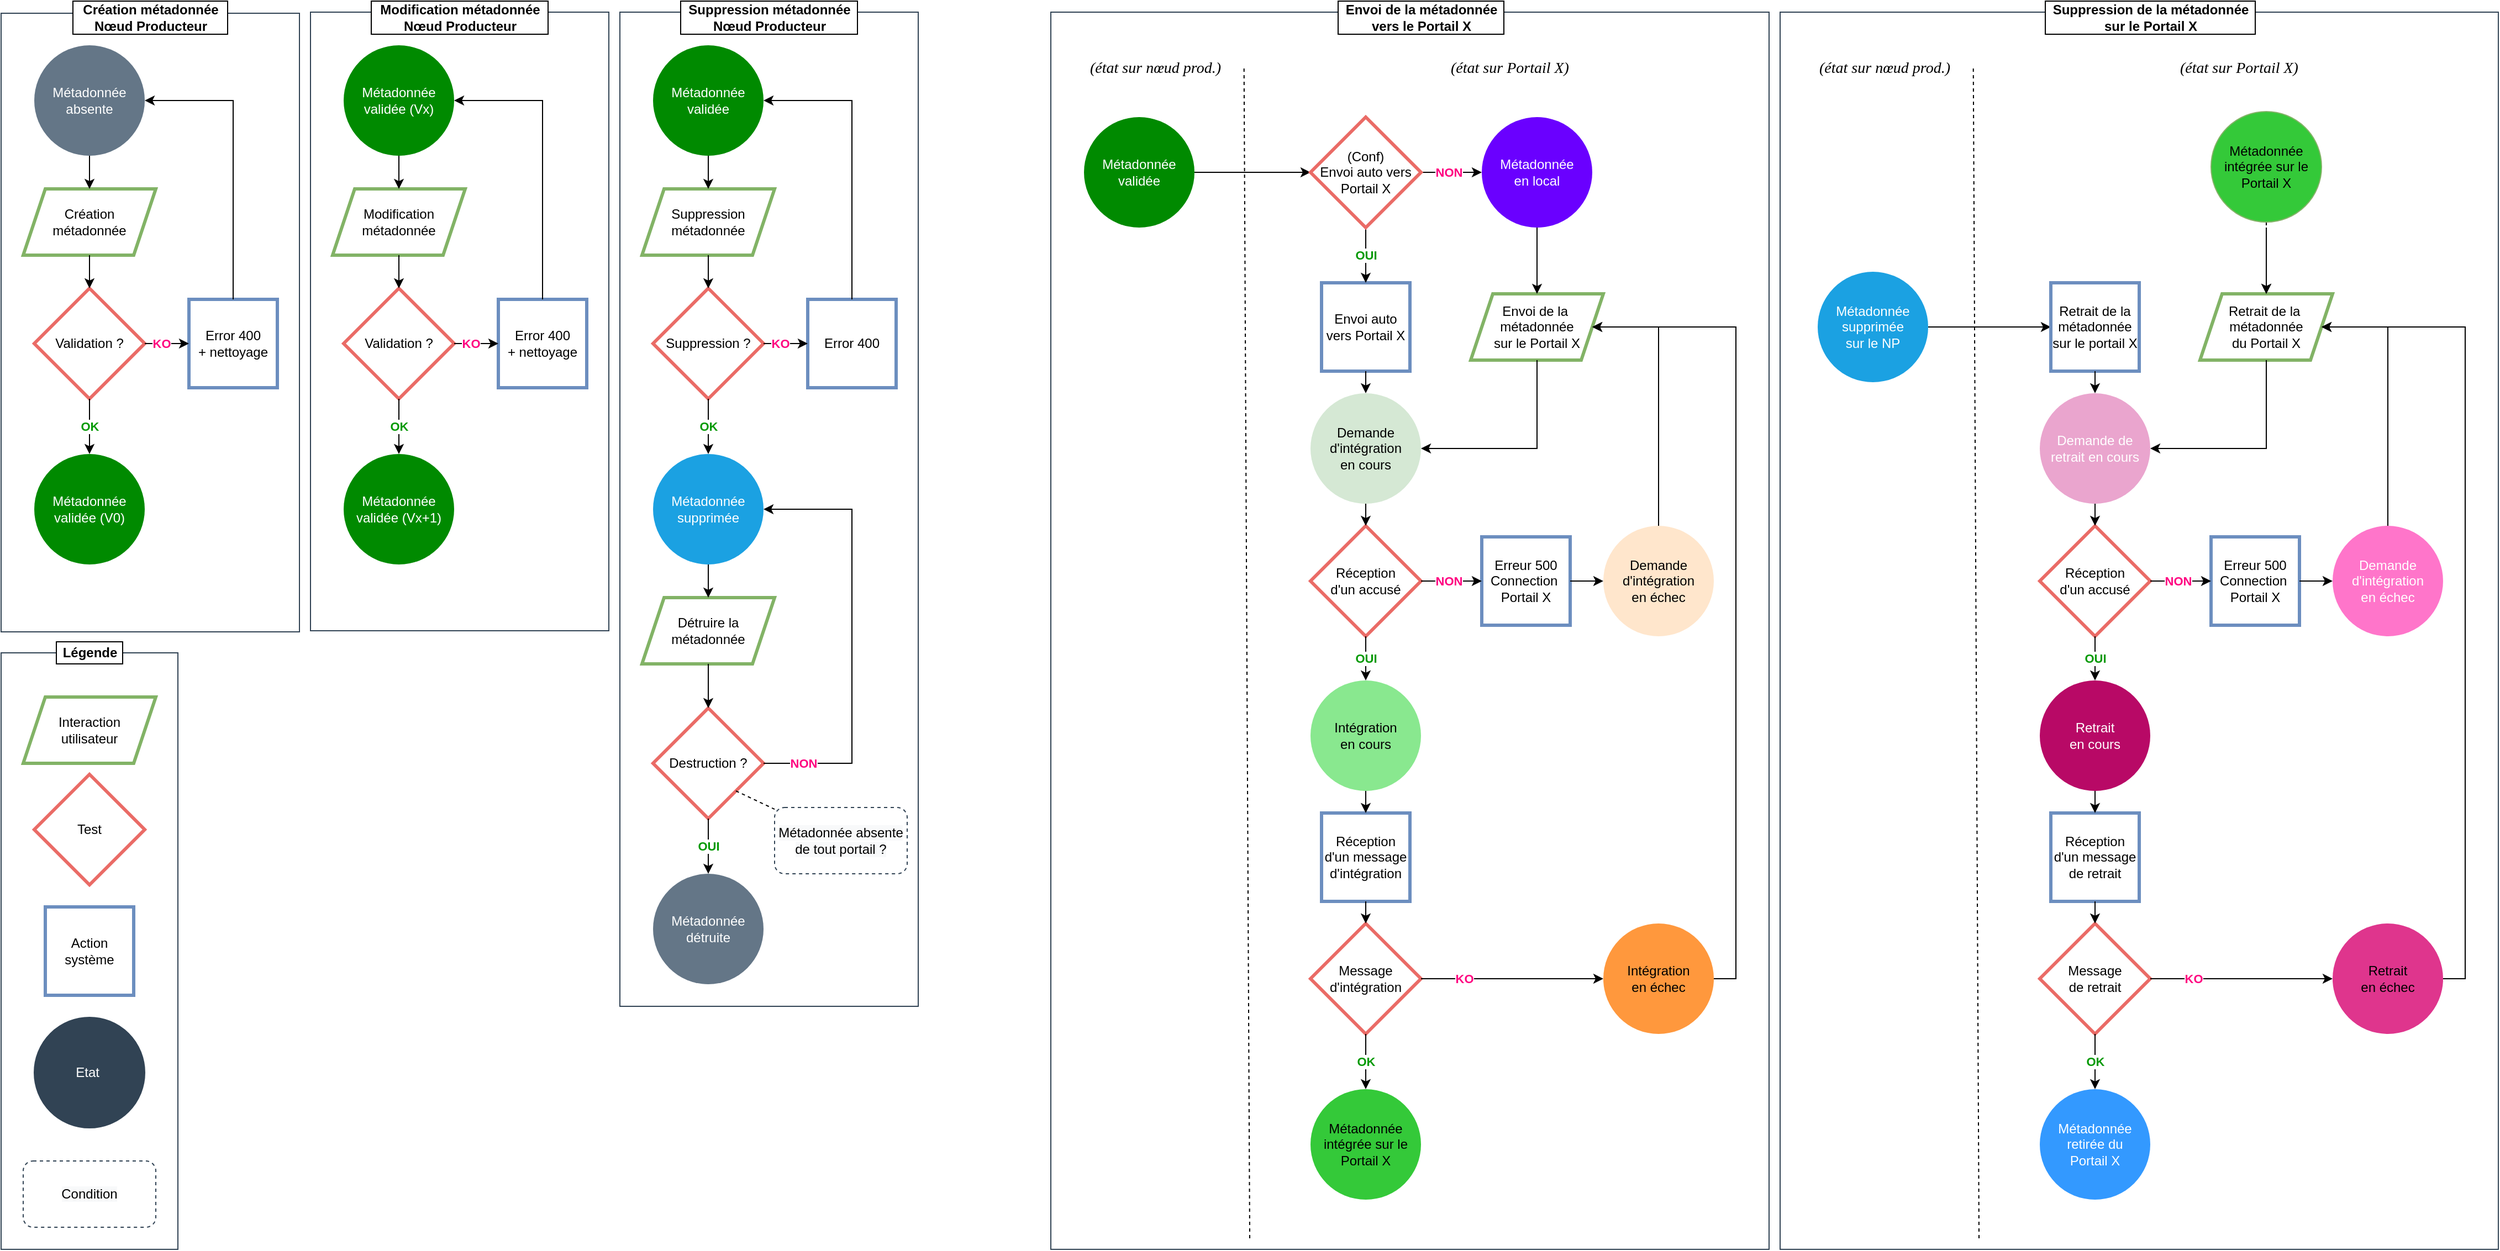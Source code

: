 <mxfile>
    <diagram id="SnVXxANpO8nZc5maY6bn" name="Page-1">
        <mxGraphModel dx="1045" dy="489" grid="1" gridSize="10" guides="1" tooltips="1" connect="1" arrows="1" fold="1" page="0" pageScale="1" pageWidth="827" pageHeight="1169" background="none" math="0" shadow="0">
            <root>
                <mxCell id="0"/>
                <mxCell id="1" parent="0"/>
                <mxCell id="f_EVPLGaeHyXSFVaicC7-80" value="" style="group" parent="1" vertex="1" connectable="0">
                    <mxGeometry x="290" y="30" width="270" height="570" as="geometry"/>
                </mxCell>
                <mxCell id="f_EVPLGaeHyXSFVaicC7-74" value="" style="rounded=0;whiteSpace=wrap;html=1;fontColor=#000000;strokeColor=#314354;strokeWidth=1;fillColor=default;" parent="f_EVPLGaeHyXSFVaicC7-80" vertex="1">
                    <mxGeometry y="10" width="270" height="560" as="geometry"/>
                </mxCell>
                <mxCell id="f_EVPLGaeHyXSFVaicC7-20" value="Métadonnée validée (Vx)" style="ellipse;whiteSpace=wrap;html=1;aspect=fixed;fillColor=#008a00;fontColor=#ffffff;strokeColor=none;" parent="f_EVPLGaeHyXSFVaicC7-80" vertex="1">
                    <mxGeometry x="30" y="40" width="100" height="100" as="geometry"/>
                </mxCell>
                <mxCell id="f_EVPLGaeHyXSFVaicC7-21" value="Modification&lt;br&gt;métadonnée" style="shape=parallelogram;perimeter=parallelogramPerimeter;whiteSpace=wrap;html=1;fixedSize=1;fillColor=default;strokeColor=#82b366;strokeWidth=3;" parent="f_EVPLGaeHyXSFVaicC7-80" vertex="1">
                    <mxGeometry x="20" y="170" width="120" height="60" as="geometry"/>
                </mxCell>
                <mxCell id="f_EVPLGaeHyXSFVaicC7-22" value="Validation ?" style="rhombus;whiteSpace=wrap;html=1;fillColor=default;strokeColor=#EA6B66;strokeWidth=3;" parent="f_EVPLGaeHyXSFVaicC7-80" vertex="1">
                    <mxGeometry x="30" y="260" width="100" height="100" as="geometry"/>
                </mxCell>
                <mxCell id="f_EVPLGaeHyXSFVaicC7-23" value="" style="endArrow=classic;html=1;rounded=0;exitX=0.5;exitY=1;exitDx=0;exitDy=0;entryX=0.5;entryY=0;entryDx=0;entryDy=0;" parent="f_EVPLGaeHyXSFVaicC7-80" source="f_EVPLGaeHyXSFVaicC7-20" target="f_EVPLGaeHyXSFVaicC7-21" edge="1">
                    <mxGeometry width="50" height="50" relative="1" as="geometry">
                        <mxPoint x="350" y="430" as="sourcePoint"/>
                        <mxPoint x="400" y="380" as="targetPoint"/>
                    </mxGeometry>
                </mxCell>
                <mxCell id="f_EVPLGaeHyXSFVaicC7-24" value="" style="endArrow=classic;html=1;rounded=0;exitX=0.5;exitY=1;exitDx=0;exitDy=0;" parent="f_EVPLGaeHyXSFVaicC7-80" source="f_EVPLGaeHyXSFVaicC7-21" target="f_EVPLGaeHyXSFVaicC7-22" edge="1">
                    <mxGeometry width="50" height="50" relative="1" as="geometry">
                        <mxPoint x="350" y="430" as="sourcePoint"/>
                        <mxPoint x="400" y="380" as="targetPoint"/>
                    </mxGeometry>
                </mxCell>
                <mxCell id="f_EVPLGaeHyXSFVaicC7-25" value="Error 400&lt;br&gt;+ nettoyage" style="whiteSpace=wrap;html=1;aspect=fixed;fillColor=default;strokeColor=#6c8ebf;strokeWidth=3;" parent="f_EVPLGaeHyXSFVaicC7-80" vertex="1">
                    <mxGeometry x="170" y="270" width="80" height="80" as="geometry"/>
                </mxCell>
                <mxCell id="f_EVPLGaeHyXSFVaicC7-26" value="Métadonnée validée (Vx+1)" style="ellipse;whiteSpace=wrap;html=1;aspect=fixed;fillColor=#008a00;fontColor=#ffffff;strokeColor=none;" parent="f_EVPLGaeHyXSFVaicC7-80" vertex="1">
                    <mxGeometry x="30" y="410" width="100" height="100" as="geometry"/>
                </mxCell>
                <mxCell id="f_EVPLGaeHyXSFVaicC7-27" value="&lt;b&gt;&lt;font color=&quot;#009900&quot;&gt;OK&lt;/font&gt;&lt;/b&gt;" style="endArrow=classic;html=1;rounded=0;" parent="f_EVPLGaeHyXSFVaicC7-80" source="f_EVPLGaeHyXSFVaicC7-22" target="f_EVPLGaeHyXSFVaicC7-26" edge="1">
                    <mxGeometry relative="1" as="geometry">
                        <mxPoint x="120" y="360" as="sourcePoint"/>
                        <mxPoint x="220" y="360" as="targetPoint"/>
                    </mxGeometry>
                </mxCell>
                <mxCell id="f_EVPLGaeHyXSFVaicC7-28" value="" style="endArrow=classic;html=1;rounded=0;" parent="f_EVPLGaeHyXSFVaicC7-80" source="f_EVPLGaeHyXSFVaicC7-22" target="f_EVPLGaeHyXSFVaicC7-25" edge="1">
                    <mxGeometry relative="1" as="geometry">
                        <mxPoint x="320" y="400" as="sourcePoint"/>
                        <mxPoint x="420" y="400" as="targetPoint"/>
                    </mxGeometry>
                </mxCell>
                <mxCell id="f_EVPLGaeHyXSFVaicC7-29" value="KO" style="edgeLabel;resizable=0;html=1;align=center;verticalAlign=middle;fontColor=#FF0080;fontStyle=1" parent="f_EVPLGaeHyXSFVaicC7-28" connectable="0" vertex="1">
                    <mxGeometry relative="1" as="geometry">
                        <mxPoint x="-5" as="offset"/>
                    </mxGeometry>
                </mxCell>
                <mxCell id="f_EVPLGaeHyXSFVaicC7-30" value="" style="endArrow=classic;html=1;rounded=0;exitX=0.5;exitY=0;exitDx=0;exitDy=0;" parent="f_EVPLGaeHyXSFVaicC7-80" source="f_EVPLGaeHyXSFVaicC7-25" target="f_EVPLGaeHyXSFVaicC7-20" edge="1">
                    <mxGeometry width="50" height="50" relative="1" as="geometry">
                        <mxPoint x="180" y="260" as="sourcePoint"/>
                        <mxPoint x="400" y="370" as="targetPoint"/>
                        <Array as="points">
                            <mxPoint x="210" y="90"/>
                        </Array>
                    </mxGeometry>
                </mxCell>
                <mxCell id="f_EVPLGaeHyXSFVaicC7-32" value="&lt;b&gt;Modification métadonnée&lt;br&gt;Nœud Producteur&lt;/b&gt;" style="text;html=1;align=center;verticalAlign=middle;resizable=0;points=[];autosize=1;strokeColor=default;fillColor=default;" parent="f_EVPLGaeHyXSFVaicC7-80" vertex="1">
                    <mxGeometry x="55" width="160" height="30" as="geometry"/>
                </mxCell>
                <mxCell id="f_EVPLGaeHyXSFVaicC7-81" value="" style="group" parent="1" vertex="1" connectable="0">
                    <mxGeometry x="10" y="30" width="270" height="570" as="geometry"/>
                </mxCell>
                <mxCell id="f_EVPLGaeHyXSFVaicC7-73" value="" style="rounded=0;whiteSpace=wrap;html=1;fontColor=#000000;strokeColor=#314354;strokeWidth=1;fillColor=default;" parent="f_EVPLGaeHyXSFVaicC7-81" vertex="1">
                    <mxGeometry y="11" width="270" height="560" as="geometry"/>
                </mxCell>
                <mxCell id="f_EVPLGaeHyXSFVaicC7-1" value="Métadonnée absente" style="ellipse;whiteSpace=wrap;html=1;aspect=fixed;fillColor=#647687;fontColor=#ffffff;strokeColor=none;" parent="f_EVPLGaeHyXSFVaicC7-81" vertex="1">
                    <mxGeometry x="30" y="40" width="100" height="100" as="geometry"/>
                </mxCell>
                <mxCell id="f_EVPLGaeHyXSFVaicC7-2" value="Création&lt;br&gt;métadonnée" style="shape=parallelogram;perimeter=parallelogramPerimeter;whiteSpace=wrap;html=1;fixedSize=1;fillColor=default;strokeColor=#82b366;strokeWidth=3;" parent="f_EVPLGaeHyXSFVaicC7-81" vertex="1">
                    <mxGeometry x="20" y="170" width="120" height="60" as="geometry"/>
                </mxCell>
                <mxCell id="f_EVPLGaeHyXSFVaicC7-3" value="Validation ?" style="rhombus;whiteSpace=wrap;html=1;fillColor=default;strokeColor=#EA6B66;strokeWidth=3;" parent="f_EVPLGaeHyXSFVaicC7-81" vertex="1">
                    <mxGeometry x="30" y="260" width="100" height="100" as="geometry"/>
                </mxCell>
                <mxCell id="f_EVPLGaeHyXSFVaicC7-4" value="" style="endArrow=classic;html=1;rounded=0;exitX=0.5;exitY=1;exitDx=0;exitDy=0;entryX=0.5;entryY=0;entryDx=0;entryDy=0;" parent="f_EVPLGaeHyXSFVaicC7-81" source="f_EVPLGaeHyXSFVaicC7-1" target="f_EVPLGaeHyXSFVaicC7-2" edge="1">
                    <mxGeometry width="50" height="50" relative="1" as="geometry">
                        <mxPoint x="350" y="430" as="sourcePoint"/>
                        <mxPoint x="400" y="380" as="targetPoint"/>
                    </mxGeometry>
                </mxCell>
                <mxCell id="f_EVPLGaeHyXSFVaicC7-5" value="" style="endArrow=classic;html=1;rounded=0;exitX=0.5;exitY=1;exitDx=0;exitDy=0;" parent="f_EVPLGaeHyXSFVaicC7-81" source="f_EVPLGaeHyXSFVaicC7-2" target="f_EVPLGaeHyXSFVaicC7-3" edge="1">
                    <mxGeometry width="50" height="50" relative="1" as="geometry">
                        <mxPoint x="350" y="430" as="sourcePoint"/>
                        <mxPoint x="400" y="380" as="targetPoint"/>
                    </mxGeometry>
                </mxCell>
                <mxCell id="f_EVPLGaeHyXSFVaicC7-6" value="Error 400&lt;br&gt;+ nettoyage" style="whiteSpace=wrap;html=1;aspect=fixed;fillColor=default;strokeColor=#6c8ebf;strokeWidth=3;" parent="f_EVPLGaeHyXSFVaicC7-81" vertex="1">
                    <mxGeometry x="170" y="270" width="80" height="80" as="geometry"/>
                </mxCell>
                <mxCell id="f_EVPLGaeHyXSFVaicC7-7" value="Métadonnée validée (V0)" style="ellipse;whiteSpace=wrap;html=1;aspect=fixed;fillColor=#008a00;fontColor=#ffffff;strokeColor=none;" parent="f_EVPLGaeHyXSFVaicC7-81" vertex="1">
                    <mxGeometry x="30" y="410" width="100" height="100" as="geometry"/>
                </mxCell>
                <mxCell id="f_EVPLGaeHyXSFVaicC7-15" value="&lt;b&gt;&lt;font color=&quot;#009900&quot;&gt;OK&lt;/font&gt;&lt;/b&gt;" style="endArrow=classic;html=1;rounded=0;" parent="f_EVPLGaeHyXSFVaicC7-81" source="f_EVPLGaeHyXSFVaicC7-3" target="f_EVPLGaeHyXSFVaicC7-7" edge="1">
                    <mxGeometry relative="1" as="geometry">
                        <mxPoint x="120" y="360" as="sourcePoint"/>
                        <mxPoint x="220" y="360" as="targetPoint"/>
                        <Array as="points"/>
                    </mxGeometry>
                </mxCell>
                <mxCell id="f_EVPLGaeHyXSFVaicC7-17" value="" style="endArrow=classic;html=1;rounded=0;" parent="f_EVPLGaeHyXSFVaicC7-81" source="f_EVPLGaeHyXSFVaicC7-3" target="f_EVPLGaeHyXSFVaicC7-6" edge="1">
                    <mxGeometry relative="1" as="geometry">
                        <mxPoint x="320" y="400" as="sourcePoint"/>
                        <mxPoint x="420" y="400" as="targetPoint"/>
                    </mxGeometry>
                </mxCell>
                <mxCell id="f_EVPLGaeHyXSFVaicC7-18" value="KO" style="edgeLabel;resizable=0;html=1;align=center;verticalAlign=middle;fontColor=#FF0080;fontStyle=1" parent="f_EVPLGaeHyXSFVaicC7-17" connectable="0" vertex="1">
                    <mxGeometry relative="1" as="geometry">
                        <mxPoint x="-5" as="offset"/>
                    </mxGeometry>
                </mxCell>
                <mxCell id="f_EVPLGaeHyXSFVaicC7-19" value="" style="endArrow=classic;html=1;rounded=0;exitX=0.5;exitY=0;exitDx=0;exitDy=0;" parent="f_EVPLGaeHyXSFVaicC7-81" source="f_EVPLGaeHyXSFVaicC7-6" target="f_EVPLGaeHyXSFVaicC7-1" edge="1">
                    <mxGeometry width="50" height="50" relative="1" as="geometry">
                        <mxPoint x="180" y="260" as="sourcePoint"/>
                        <mxPoint x="400" y="370" as="targetPoint"/>
                        <Array as="points">
                            <mxPoint x="210" y="90"/>
                        </Array>
                    </mxGeometry>
                </mxCell>
                <mxCell id="f_EVPLGaeHyXSFVaicC7-31" value="&lt;b&gt;Création métadonnée&lt;br&gt;Nœud Producteur&lt;/b&gt;" style="text;html=1;align=center;verticalAlign=middle;resizable=0;points=[];autosize=1;strokeColor=default;fillColor=default;" parent="f_EVPLGaeHyXSFVaicC7-81" vertex="1">
                    <mxGeometry x="65" width="140" height="30" as="geometry"/>
                </mxCell>
                <mxCell id="f_EVPLGaeHyXSFVaicC7-82" value="" style="group" parent="1" vertex="1" connectable="0">
                    <mxGeometry x="570" y="30" width="270" height="910" as="geometry"/>
                </mxCell>
                <mxCell id="f_EVPLGaeHyXSFVaicC7-75" value="" style="rounded=0;whiteSpace=wrap;html=1;fontColor=#000000;strokeColor=#314354;strokeWidth=1;fillColor=default;" parent="f_EVPLGaeHyXSFVaicC7-82" vertex="1">
                    <mxGeometry y="10" width="270" height="900" as="geometry"/>
                </mxCell>
                <mxCell id="f_EVPLGaeHyXSFVaicC7-33" value="Métadonnée validée" style="ellipse;whiteSpace=wrap;html=1;aspect=fixed;fillColor=#008a00;fontColor=#ffffff;strokeColor=none;" parent="f_EVPLGaeHyXSFVaicC7-82" vertex="1">
                    <mxGeometry x="30" y="40" width="100" height="100" as="geometry"/>
                </mxCell>
                <mxCell id="f_EVPLGaeHyXSFVaicC7-34" value="Suppression métadonnée" style="shape=parallelogram;perimeter=parallelogramPerimeter;whiteSpace=wrap;html=1;fixedSize=1;fillColor=default;strokeColor=#82b366;strokeWidth=3;" parent="f_EVPLGaeHyXSFVaicC7-82" vertex="1">
                    <mxGeometry x="20" y="170" width="120" height="60" as="geometry"/>
                </mxCell>
                <mxCell id="f_EVPLGaeHyXSFVaicC7-35" value="Suppression ?" style="rhombus;whiteSpace=wrap;html=1;fillColor=default;strokeColor=#EA6B66;strokeWidth=3;" parent="f_EVPLGaeHyXSFVaicC7-82" vertex="1">
                    <mxGeometry x="30" y="260" width="100" height="100" as="geometry"/>
                </mxCell>
                <mxCell id="f_EVPLGaeHyXSFVaicC7-36" value="" style="endArrow=classic;html=1;rounded=0;exitX=0.5;exitY=1;exitDx=0;exitDy=0;entryX=0.5;entryY=0;entryDx=0;entryDy=0;" parent="f_EVPLGaeHyXSFVaicC7-82" source="f_EVPLGaeHyXSFVaicC7-33" target="f_EVPLGaeHyXSFVaicC7-34" edge="1">
                    <mxGeometry width="50" height="50" relative="1" as="geometry">
                        <mxPoint x="350" y="430" as="sourcePoint"/>
                        <mxPoint x="400" y="380" as="targetPoint"/>
                    </mxGeometry>
                </mxCell>
                <mxCell id="f_EVPLGaeHyXSFVaicC7-37" value="" style="endArrow=classic;html=1;rounded=0;exitX=0.5;exitY=1;exitDx=0;exitDy=0;" parent="f_EVPLGaeHyXSFVaicC7-82" source="f_EVPLGaeHyXSFVaicC7-34" target="f_EVPLGaeHyXSFVaicC7-35" edge="1">
                    <mxGeometry width="50" height="50" relative="1" as="geometry">
                        <mxPoint x="350" y="430" as="sourcePoint"/>
                        <mxPoint x="400" y="380" as="targetPoint"/>
                    </mxGeometry>
                </mxCell>
                <mxCell id="f_EVPLGaeHyXSFVaicC7-38" value="Error 400" style="whiteSpace=wrap;html=1;aspect=fixed;fillColor=default;strokeColor=#6c8ebf;strokeWidth=3;" parent="f_EVPLGaeHyXSFVaicC7-82" vertex="1">
                    <mxGeometry x="170" y="270" width="80" height="80" as="geometry"/>
                </mxCell>
                <mxCell id="f_EVPLGaeHyXSFVaicC7-39" value="Métadonnée supprimée" style="ellipse;whiteSpace=wrap;html=1;aspect=fixed;fillColor=#1ba1e2;fontColor=#ffffff;strokeColor=none;" parent="f_EVPLGaeHyXSFVaicC7-82" vertex="1">
                    <mxGeometry x="30" y="410" width="100" height="100" as="geometry"/>
                </mxCell>
                <mxCell id="f_EVPLGaeHyXSFVaicC7-40" value="&lt;b&gt;&lt;font color=&quot;#009900&quot;&gt;OK&lt;/font&gt;&lt;/b&gt;" style="endArrow=classic;html=1;rounded=0;" parent="f_EVPLGaeHyXSFVaicC7-82" source="f_EVPLGaeHyXSFVaicC7-35" target="f_EVPLGaeHyXSFVaicC7-39" edge="1">
                    <mxGeometry relative="1" as="geometry">
                        <mxPoint x="120" y="360" as="sourcePoint"/>
                        <mxPoint x="220" y="360" as="targetPoint"/>
                    </mxGeometry>
                </mxCell>
                <mxCell id="f_EVPLGaeHyXSFVaicC7-41" value="" style="endArrow=classic;html=1;rounded=0;" parent="f_EVPLGaeHyXSFVaicC7-82" source="f_EVPLGaeHyXSFVaicC7-35" target="f_EVPLGaeHyXSFVaicC7-38" edge="1">
                    <mxGeometry relative="1" as="geometry">
                        <mxPoint x="320" y="400" as="sourcePoint"/>
                        <mxPoint x="420" y="400" as="targetPoint"/>
                    </mxGeometry>
                </mxCell>
                <mxCell id="f_EVPLGaeHyXSFVaicC7-42" value="KO" style="edgeLabel;resizable=0;html=1;align=center;verticalAlign=middle;fontColor=#FF0080;fontStyle=1" parent="f_EVPLGaeHyXSFVaicC7-41" connectable="0" vertex="1">
                    <mxGeometry relative="1" as="geometry">
                        <mxPoint x="-5" as="offset"/>
                    </mxGeometry>
                </mxCell>
                <mxCell id="f_EVPLGaeHyXSFVaicC7-43" value="" style="endArrow=classic;html=1;rounded=0;exitX=0.5;exitY=0;exitDx=0;exitDy=0;" parent="f_EVPLGaeHyXSFVaicC7-82" source="f_EVPLGaeHyXSFVaicC7-38" target="f_EVPLGaeHyXSFVaicC7-33" edge="1">
                    <mxGeometry width="50" height="50" relative="1" as="geometry">
                        <mxPoint x="180" y="260" as="sourcePoint"/>
                        <mxPoint x="400" y="370" as="targetPoint"/>
                        <Array as="points">
                            <mxPoint x="210" y="90"/>
                        </Array>
                    </mxGeometry>
                </mxCell>
                <mxCell id="f_EVPLGaeHyXSFVaicC7-44" value="&lt;b&gt;Suppression métadonnée &lt;br&gt;Nœud Producteur&lt;/b&gt;" style="text;html=1;align=center;verticalAlign=middle;resizable=0;points=[];autosize=1;strokeColor=default;fillColor=default;" parent="f_EVPLGaeHyXSFVaicC7-82" vertex="1">
                    <mxGeometry x="55" width="160" height="30" as="geometry"/>
                </mxCell>
                <mxCell id="f_EVPLGaeHyXSFVaicC7-45" value="Détruire la métadonnée" style="shape=parallelogram;perimeter=parallelogramPerimeter;whiteSpace=wrap;html=1;fixedSize=1;fillColor=default;strokeColor=#82b366;strokeWidth=3;" parent="f_EVPLGaeHyXSFVaicC7-82" vertex="1">
                    <mxGeometry x="20" y="540" width="120" height="60" as="geometry"/>
                </mxCell>
                <mxCell id="f_EVPLGaeHyXSFVaicC7-46" value="" style="endArrow=classic;html=1;rounded=0;" parent="f_EVPLGaeHyXSFVaicC7-82" source="f_EVPLGaeHyXSFVaicC7-39" target="f_EVPLGaeHyXSFVaicC7-45" edge="1">
                    <mxGeometry width="50" height="50" relative="1" as="geometry">
                        <mxPoint y="390" as="sourcePoint"/>
                        <mxPoint x="50" y="340" as="targetPoint"/>
                    </mxGeometry>
                </mxCell>
                <mxCell id="f_EVPLGaeHyXSFVaicC7-47" value="Destruction ?" style="rhombus;whiteSpace=wrap;html=1;fillColor=default;strokeColor=#EA6B66;strokeWidth=3;" parent="f_EVPLGaeHyXSFVaicC7-82" vertex="1">
                    <mxGeometry x="30" y="640" width="100" height="100" as="geometry"/>
                </mxCell>
                <mxCell id="f_EVPLGaeHyXSFVaicC7-48" value="Métadonnée détruite" style="ellipse;whiteSpace=wrap;html=1;aspect=fixed;fillColor=#647687;fontColor=#ffffff;strokeColor=none;" parent="f_EVPLGaeHyXSFVaicC7-82" vertex="1">
                    <mxGeometry x="30" y="790" width="100" height="100" as="geometry"/>
                </mxCell>
                <mxCell id="f_EVPLGaeHyXSFVaicC7-49" value="" style="endArrow=classic;html=1;rounded=0;" parent="f_EVPLGaeHyXSFVaicC7-82" source="f_EVPLGaeHyXSFVaicC7-45" target="f_EVPLGaeHyXSFVaicC7-47" edge="1">
                    <mxGeometry width="50" height="50" relative="1" as="geometry">
                        <mxPoint y="620" as="sourcePoint"/>
                        <mxPoint x="50" y="570" as="targetPoint"/>
                    </mxGeometry>
                </mxCell>
                <mxCell id="f_EVPLGaeHyXSFVaicC7-57" value="&lt;font color=&quot;#009900&quot;&gt;&lt;b&gt;OUI&lt;/b&gt;&lt;/font&gt;" style="endArrow=classic;html=1;rounded=0;" parent="f_EVPLGaeHyXSFVaicC7-82" source="f_EVPLGaeHyXSFVaicC7-47" target="f_EVPLGaeHyXSFVaicC7-48" edge="1">
                    <mxGeometry width="50" height="50" relative="1" as="geometry">
                        <mxPoint x="80" y="740" as="sourcePoint"/>
                        <mxPoint x="80" y="790" as="targetPoint"/>
                    </mxGeometry>
                </mxCell>
                <mxCell id="f_EVPLGaeHyXSFVaicC7-58" value="" style="endArrow=classic;html=1;rounded=0;fontColor=#009900;" parent="f_EVPLGaeHyXSFVaicC7-82" source="f_EVPLGaeHyXSFVaicC7-47" target="f_EVPLGaeHyXSFVaicC7-39" edge="1">
                    <mxGeometry width="50" height="50" relative="1" as="geometry">
                        <mxPoint x="30" y="650" as="sourcePoint"/>
                        <mxPoint x="230" y="590" as="targetPoint"/>
                        <Array as="points">
                            <mxPoint x="210" y="690"/>
                            <mxPoint x="210" y="460"/>
                        </Array>
                    </mxGeometry>
                </mxCell>
                <mxCell id="f_EVPLGaeHyXSFVaicC7-59" value="&lt;b&gt;&lt;font color=&quot;#ff0080&quot;&gt;NON&lt;/font&gt;&lt;/b&gt;" style="edgeLabel;html=1;align=center;verticalAlign=middle;resizable=0;points=[];fontColor=#009900;" parent="f_EVPLGaeHyXSFVaicC7-58" vertex="1" connectable="0">
                    <mxGeometry x="-0.815" y="-2" relative="1" as="geometry">
                        <mxPoint y="-2" as="offset"/>
                    </mxGeometry>
                </mxCell>
                <mxCell id="f_EVPLGaeHyXSFVaicC7-76" value="&lt;span style=&quot;background-color: rgb(248 , 249 , 250)&quot;&gt;Métadonnée absente de tout portail ?&lt;/span&gt;" style="rounded=1;whiteSpace=wrap;html=1;labelBackgroundColor=#FFFFFF;fontColor=#000000;strokeColor=#314354;strokeWidth=1;fillColor=default;dashed=1;" parent="f_EVPLGaeHyXSFVaicC7-82" vertex="1">
                    <mxGeometry x="140" y="730" width="120" height="60" as="geometry"/>
                </mxCell>
                <mxCell id="f_EVPLGaeHyXSFVaicC7-77" value="" style="endArrow=none;dashed=1;html=1;strokeWidth=1;rounded=1;fontColor=#000000;exitX=1;exitY=1;exitDx=0;exitDy=0;" parent="f_EVPLGaeHyXSFVaicC7-82" source="f_EVPLGaeHyXSFVaicC7-47" target="f_EVPLGaeHyXSFVaicC7-76" edge="1">
                    <mxGeometry width="50" height="50" relative="1" as="geometry">
                        <mxPoint x="-160" y="470" as="sourcePoint"/>
                        <mxPoint x="-110" y="420" as="targetPoint"/>
                    </mxGeometry>
                </mxCell>
                <mxCell id="f_EVPLGaeHyXSFVaicC7-134" value="" style="group;fontColor=#000000;" parent="1" vertex="1" connectable="0">
                    <mxGeometry x="960" y="30" width="650" height="1130" as="geometry"/>
                </mxCell>
                <mxCell id="f_EVPLGaeHyXSFVaicC7-84" value="" style="rounded=0;whiteSpace=wrap;html=1;fontColor=#000000;strokeColor=#314354;strokeWidth=1;fillColor=default;" parent="f_EVPLGaeHyXSFVaicC7-134" vertex="1">
                    <mxGeometry y="10" width="650" height="1120" as="geometry"/>
                </mxCell>
                <mxCell id="f_EVPLGaeHyXSFVaicC7-85" value="Métadonnée validée" style="ellipse;whiteSpace=wrap;html=1;aspect=fixed;fillColor=#008a00;fontColor=#ffffff;strokeColor=none;" parent="f_EVPLGaeHyXSFVaicC7-134" vertex="1">
                    <mxGeometry x="30" y="105" width="100" height="100" as="geometry"/>
                </mxCell>
                <mxCell id="f_EVPLGaeHyXSFVaicC7-88" value="" style="endArrow=classic;html=1;rounded=0;" parent="f_EVPLGaeHyXSFVaicC7-134" source="f_EVPLGaeHyXSFVaicC7-85" target="f_EVPLGaeHyXSFVaicC7-108" edge="1">
                    <mxGeometry width="50" height="50" relative="1" as="geometry">
                        <mxPoint x="350" y="495" as="sourcePoint"/>
                        <mxPoint x="80" y="235" as="targetPoint"/>
                    </mxGeometry>
                </mxCell>
                <mxCell id="f_EVPLGaeHyXSFVaicC7-90" value="Envoi auto&lt;br&gt;vers Portail X" style="whiteSpace=wrap;html=1;aspect=fixed;fillColor=default;strokeColor=#6c8ebf;strokeWidth=3;" parent="f_EVPLGaeHyXSFVaicC7-134" vertex="1">
                    <mxGeometry x="245" y="255" width="80" height="80" as="geometry"/>
                </mxCell>
                <mxCell id="f_EVPLGaeHyXSFVaicC7-91" value="Métadonnée&lt;br&gt;en local" style="ellipse;whiteSpace=wrap;html=1;aspect=fixed;fillColor=#6a00ff;fontColor=#ffffff;strokeColor=none;" parent="f_EVPLGaeHyXSFVaicC7-134" vertex="1">
                    <mxGeometry x="390" y="105" width="100" height="100" as="geometry"/>
                </mxCell>
                <mxCell id="f_EVPLGaeHyXSFVaicC7-92" value="&lt;b&gt;&lt;font color=&quot;#009900&quot;&gt;OUI&lt;/font&gt;&lt;/b&gt;" style="endArrow=classic;html=1;rounded=0;" parent="f_EVPLGaeHyXSFVaicC7-134" source="f_EVPLGaeHyXSFVaicC7-108" target="f_EVPLGaeHyXSFVaicC7-90" edge="1">
                    <mxGeometry relative="1" as="geometry">
                        <mxPoint x="80" y="425" as="sourcePoint"/>
                        <mxPoint x="220" y="425" as="targetPoint"/>
                    </mxGeometry>
                </mxCell>
                <mxCell id="f_EVPLGaeHyXSFVaicC7-96" value="&lt;b&gt;Envoi de la métadonnée&lt;br&gt;vers le Portail X&lt;/b&gt;" style="text;html=1;align=center;verticalAlign=middle;resizable=0;points=[];autosize=1;strokeColor=default;fillColor=default;" parent="f_EVPLGaeHyXSFVaicC7-134" vertex="1">
                    <mxGeometry x="260" width="150" height="30" as="geometry"/>
                </mxCell>
                <mxCell id="f_EVPLGaeHyXSFVaicC7-97" value="Envoi de la&amp;nbsp;&lt;br&gt;métadonnée&lt;br&gt;sur le Portail X" style="shape=parallelogram;perimeter=parallelogramPerimeter;whiteSpace=wrap;html=1;fixedSize=1;fillColor=default;strokeColor=#82b366;strokeWidth=3;" parent="f_EVPLGaeHyXSFVaicC7-134" vertex="1">
                    <mxGeometry x="380" y="265" width="120" height="60" as="geometry"/>
                </mxCell>
                <mxCell id="f_EVPLGaeHyXSFVaicC7-98" value="" style="endArrow=classic;html=1;rounded=0;" parent="f_EVPLGaeHyXSFVaicC7-134" source="f_EVPLGaeHyXSFVaicC7-91" target="f_EVPLGaeHyXSFVaicC7-97" edge="1">
                    <mxGeometry width="50" height="50" relative="1" as="geometry">
                        <mxPoint y="455" as="sourcePoint"/>
                        <mxPoint x="50" y="405" as="targetPoint"/>
                    </mxGeometry>
                </mxCell>
                <mxCell id="f_EVPLGaeHyXSFVaicC7-99" value="Message d'intégration" style="rhombus;whiteSpace=wrap;html=1;fillColor=default;strokeColor=#EA6B66;strokeWidth=3;" parent="f_EVPLGaeHyXSFVaicC7-134" vertex="1">
                    <mxGeometry x="235" y="835" width="100" height="100" as="geometry"/>
                </mxCell>
                <mxCell id="f_EVPLGaeHyXSFVaicC7-100" value="Métadonnée intégrée sur le Portail X" style="ellipse;whiteSpace=wrap;html=1;aspect=fixed;fillColor=#34C939;fontColor=default;strokeColor=none;" parent="f_EVPLGaeHyXSFVaicC7-134" vertex="1">
                    <mxGeometry x="235" y="985" width="100" height="100" as="geometry"/>
                </mxCell>
                <mxCell id="f_EVPLGaeHyXSFVaicC7-101" value="" style="endArrow=classic;html=1;rounded=0;" parent="f_EVPLGaeHyXSFVaicC7-134" source="f_EVPLGaeHyXSFVaicC7-97" target="f_EVPLGaeHyXSFVaicC7-109" edge="1">
                    <mxGeometry width="50" height="50" relative="1" as="geometry">
                        <mxPoint y="685" as="sourcePoint"/>
                        <mxPoint x="50" y="635" as="targetPoint"/>
                        <Array as="points">
                            <mxPoint x="440" y="405"/>
                        </Array>
                    </mxGeometry>
                </mxCell>
                <mxCell id="f_EVPLGaeHyXSFVaicC7-102" value="&lt;font color=&quot;#009900&quot;&gt;&lt;b&gt;OK&lt;/b&gt;&lt;/font&gt;" style="endArrow=classic;html=1;rounded=0;" parent="f_EVPLGaeHyXSFVaicC7-134" source="f_EVPLGaeHyXSFVaicC7-99" target="f_EVPLGaeHyXSFVaicC7-100" edge="1">
                    <mxGeometry width="50" height="50" relative="1" as="geometry">
                        <mxPoint x="80" y="805" as="sourcePoint"/>
                        <mxPoint x="80" y="855" as="targetPoint"/>
                    </mxGeometry>
                </mxCell>
                <mxCell id="f_EVPLGaeHyXSFVaicC7-103" value="" style="endArrow=classic;html=1;rounded=0;fontColor=#009900;" parent="f_EVPLGaeHyXSFVaicC7-134" source="f_EVPLGaeHyXSFVaicC7-108" target="f_EVPLGaeHyXSFVaicC7-91" edge="1">
                    <mxGeometry width="50" height="50" relative="1" as="geometry">
                        <mxPoint x="30" y="715" as="sourcePoint"/>
                        <mxPoint x="230" y="655" as="targetPoint"/>
                        <Array as="points"/>
                    </mxGeometry>
                </mxCell>
                <mxCell id="f_EVPLGaeHyXSFVaicC7-104" value="&lt;b&gt;&lt;font color=&quot;#ff0080&quot;&gt;NON&lt;/font&gt;&lt;/b&gt;" style="edgeLabel;html=1;align=center;verticalAlign=middle;resizable=0;points=[];fontColor=#009900;" parent="f_EVPLGaeHyXSFVaicC7-103" vertex="1" connectable="0">
                    <mxGeometry x="-0.815" y="-2" relative="1" as="geometry">
                        <mxPoint x="20" y="-2" as="offset"/>
                    </mxGeometry>
                </mxCell>
                <mxCell id="f_EVPLGaeHyXSFVaicC7-108" value="(Conf)&lt;br&gt;Envoi auto vers Portail X" style="rhombus;whiteSpace=wrap;html=1;fillColor=default;strokeColor=#EA6B66;strokeWidth=3;" parent="f_EVPLGaeHyXSFVaicC7-134" vertex="1">
                    <mxGeometry x="235" y="105" width="100" height="100" as="geometry"/>
                </mxCell>
                <mxCell id="f_EVPLGaeHyXSFVaicC7-109" value="Demande d'intégration&lt;br&gt;en cours" style="ellipse;whiteSpace=wrap;html=1;aspect=fixed;fillColor=#d5e8d4;strokeColor=none;fontColor=#000000;" parent="f_EVPLGaeHyXSFVaicC7-134" vertex="1">
                    <mxGeometry x="235" y="355" width="100" height="100" as="geometry"/>
                </mxCell>
                <mxCell id="f_EVPLGaeHyXSFVaicC7-110" value="Réception&lt;br&gt;d'un accusé" style="rhombus;whiteSpace=wrap;html=1;fillColor=default;strokeColor=#EA6B66;strokeWidth=3;" parent="f_EVPLGaeHyXSFVaicC7-134" vertex="1">
                    <mxGeometry x="235" y="475" width="100" height="100" as="geometry"/>
                </mxCell>
                <mxCell id="f_EVPLGaeHyXSFVaicC7-112" value="" style="endArrow=classic;html=1;rounded=0;" parent="f_EVPLGaeHyXSFVaicC7-134" source="f_EVPLGaeHyXSFVaicC7-90" target="f_EVPLGaeHyXSFVaicC7-109" edge="1">
                    <mxGeometry width="50" height="50" relative="1" as="geometry">
                        <mxPoint x="140" y="165" as="sourcePoint"/>
                        <mxPoint x="245" y="165" as="targetPoint"/>
                    </mxGeometry>
                </mxCell>
                <mxCell id="f_EVPLGaeHyXSFVaicC7-113" value="" style="endArrow=classic;html=1;rounded=0;" parent="f_EVPLGaeHyXSFVaicC7-134" source="f_EVPLGaeHyXSFVaicC7-109" target="f_EVPLGaeHyXSFVaicC7-110" edge="1">
                    <mxGeometry width="50" height="50" relative="1" as="geometry">
                        <mxPoint x="295" y="345" as="sourcePoint"/>
                        <mxPoint x="295" y="365" as="targetPoint"/>
                    </mxGeometry>
                </mxCell>
                <mxCell id="f_EVPLGaeHyXSFVaicC7-114" value="Intégration&lt;br&gt;en cours" style="ellipse;whiteSpace=wrap;html=1;aspect=fixed;fillColor=#89E88F;strokeColor=none;fontColor=#000000;" parent="f_EVPLGaeHyXSFVaicC7-134" vertex="1">
                    <mxGeometry x="235" y="615" width="100" height="100" as="geometry"/>
                </mxCell>
                <mxCell id="f_EVPLGaeHyXSFVaicC7-115" value="&lt;font color=&quot;#009900&quot;&gt;&lt;b&gt;OUI&lt;/b&gt;&lt;/font&gt;" style="endArrow=classic;html=1;rounded=0;" parent="f_EVPLGaeHyXSFVaicC7-134" source="f_EVPLGaeHyXSFVaicC7-110" target="f_EVPLGaeHyXSFVaicC7-114" edge="1">
                    <mxGeometry width="50" height="50" relative="1" as="geometry">
                        <mxPoint x="90" y="815" as="sourcePoint"/>
                        <mxPoint x="90" y="865" as="targetPoint"/>
                    </mxGeometry>
                </mxCell>
                <mxCell id="f_EVPLGaeHyXSFVaicC7-116" value="Erreur 500&lt;br&gt;Connection&amp;nbsp;&lt;br&gt;Portail X" style="whiteSpace=wrap;html=1;aspect=fixed;fillColor=default;strokeColor=#6c8ebf;strokeWidth=3;" parent="f_EVPLGaeHyXSFVaicC7-134" vertex="1">
                    <mxGeometry x="390" y="485" width="80" height="80" as="geometry"/>
                </mxCell>
                <mxCell id="f_EVPLGaeHyXSFVaicC7-117" value="" style="endArrow=classic;html=1;rounded=0;" parent="f_EVPLGaeHyXSFVaicC7-134" source="f_EVPLGaeHyXSFVaicC7-110" target="f_EVPLGaeHyXSFVaicC7-116" edge="1">
                    <mxGeometry width="50" height="50" relative="1" as="geometry">
                        <mxPoint x="295" y="465" as="sourcePoint"/>
                        <mxPoint x="295" y="485" as="targetPoint"/>
                    </mxGeometry>
                </mxCell>
                <mxCell id="f_EVPLGaeHyXSFVaicC7-121" value="&lt;b style=&quot;color: rgb(0 , 153 , 0)&quot;&gt;&lt;font color=&quot;#ff0080&quot;&gt;NON&lt;/font&gt;&lt;/b&gt;" style="edgeLabel;html=1;align=center;verticalAlign=middle;resizable=0;points=[];fontColor=#000000;" parent="f_EVPLGaeHyXSFVaicC7-117" vertex="1" connectable="0">
                    <mxGeometry x="-0.382" y="1" relative="1" as="geometry">
                        <mxPoint x="8" y="1" as="offset"/>
                    </mxGeometry>
                </mxCell>
                <mxCell id="f_EVPLGaeHyXSFVaicC7-118" value="Demande d'intégration&lt;br&gt;en échec" style="ellipse;whiteSpace=wrap;html=1;aspect=fixed;fillColor=#ffe6cc;strokeColor=none;fontColor=#000000;" parent="f_EVPLGaeHyXSFVaicC7-134" vertex="1">
                    <mxGeometry x="500" y="475" width="100" height="100" as="geometry"/>
                </mxCell>
                <mxCell id="f_EVPLGaeHyXSFVaicC7-119" value="Réception d'un message d'intégration" style="whiteSpace=wrap;html=1;aspect=fixed;fillColor=default;strokeColor=#6c8ebf;strokeWidth=3;" parent="f_EVPLGaeHyXSFVaicC7-134" vertex="1">
                    <mxGeometry x="245" y="735" width="80" height="80" as="geometry"/>
                </mxCell>
                <mxCell id="f_EVPLGaeHyXSFVaicC7-120" value="" style="endArrow=classic;html=1;rounded=0;" parent="f_EVPLGaeHyXSFVaicC7-134" source="f_EVPLGaeHyXSFVaicC7-114" target="f_EVPLGaeHyXSFVaicC7-119" edge="1">
                    <mxGeometry width="50" height="50" relative="1" as="geometry">
                        <mxPoint x="295" y="465" as="sourcePoint"/>
                        <mxPoint x="295" y="485" as="targetPoint"/>
                    </mxGeometry>
                </mxCell>
                <mxCell id="f_EVPLGaeHyXSFVaicC7-122" value="" style="endArrow=classic;html=1;rounded=0;" parent="f_EVPLGaeHyXSFVaicC7-134" source="f_EVPLGaeHyXSFVaicC7-119" target="f_EVPLGaeHyXSFVaicC7-99" edge="1">
                    <mxGeometry width="50" height="50" relative="1" as="geometry">
                        <mxPoint x="285" y="785" as="sourcePoint"/>
                        <mxPoint x="295" y="755" as="targetPoint"/>
                    </mxGeometry>
                </mxCell>
                <mxCell id="f_EVPLGaeHyXSFVaicC7-123" value="" style="endArrow=classic;html=1;rounded=0;" parent="f_EVPLGaeHyXSFVaicC7-134" source="f_EVPLGaeHyXSFVaicC7-118" target="f_EVPLGaeHyXSFVaicC7-97" edge="1">
                    <mxGeometry width="50" height="50" relative="1" as="geometry">
                        <mxPoint x="450" y="335" as="sourcePoint"/>
                        <mxPoint x="345" y="415" as="targetPoint"/>
                        <Array as="points">
                            <mxPoint x="550" y="295"/>
                        </Array>
                    </mxGeometry>
                </mxCell>
                <mxCell id="f_EVPLGaeHyXSFVaicC7-124" value="" style="endArrow=classic;html=1;rounded=0;" parent="f_EVPLGaeHyXSFVaicC7-134" source="f_EVPLGaeHyXSFVaicC7-116" target="f_EVPLGaeHyXSFVaicC7-118" edge="1">
                    <mxGeometry width="50" height="50" relative="1" as="geometry">
                        <mxPoint x="560" y="485" as="sourcePoint"/>
                        <mxPoint x="500" y="305" as="targetPoint"/>
                        <Array as="points"/>
                    </mxGeometry>
                </mxCell>
                <mxCell id="f_EVPLGaeHyXSFVaicC7-125" value="Intégration&lt;br&gt;en échec" style="ellipse;whiteSpace=wrap;html=1;aspect=fixed;fillColor=#FF983D;strokeColor=none;fontColor=#000000;" parent="f_EVPLGaeHyXSFVaicC7-134" vertex="1">
                    <mxGeometry x="500" y="835" width="100" height="100" as="geometry"/>
                </mxCell>
                <mxCell id="f_EVPLGaeHyXSFVaicC7-126" value="" style="endArrow=classic;html=1;rounded=0;" parent="f_EVPLGaeHyXSFVaicC7-134" source="f_EVPLGaeHyXSFVaicC7-99" target="f_EVPLGaeHyXSFVaicC7-125" edge="1">
                    <mxGeometry width="50" height="50" relative="1" as="geometry">
                        <mxPoint x="480" y="535" as="sourcePoint"/>
                        <mxPoint x="510" y="535" as="targetPoint"/>
                        <Array as="points"/>
                    </mxGeometry>
                </mxCell>
                <mxCell id="f_EVPLGaeHyXSFVaicC7-133" value="&lt;b style=&quot;font-size: 11px ; color: rgb(0 , 153 , 0)&quot;&gt;&lt;font color=&quot;#ff0080&quot;&gt;KO&lt;/font&gt;&lt;/b&gt;" style="edgeLabel;html=1;align=center;verticalAlign=middle;resizable=0;points=[];fontSize=14;fontColor=#000000;" parent="f_EVPLGaeHyXSFVaicC7-126" vertex="1" connectable="0">
                    <mxGeometry x="-0.527" y="1" relative="1" as="geometry">
                        <mxPoint as="offset"/>
                    </mxGeometry>
                </mxCell>
                <mxCell id="f_EVPLGaeHyXSFVaicC7-127" value="" style="endArrow=classic;html=1;rounded=0;" parent="f_EVPLGaeHyXSFVaicC7-134" source="f_EVPLGaeHyXSFVaicC7-125" target="f_EVPLGaeHyXSFVaicC7-97" edge="1">
                    <mxGeometry width="50" height="50" relative="1" as="geometry">
                        <mxPoint x="560" y="485" as="sourcePoint"/>
                        <mxPoint x="500" y="305" as="targetPoint"/>
                        <Array as="points">
                            <mxPoint x="620" y="885"/>
                            <mxPoint x="620" y="295"/>
                        </Array>
                    </mxGeometry>
                </mxCell>
                <mxCell id="f_EVPLGaeHyXSFVaicC7-129" value="" style="endArrow=none;html=1;rounded=1;dashed=1;fontColor=#000000;strokeWidth=1;entryX=0.269;entryY=0.045;entryDx=0;entryDy=0;entryPerimeter=0;" parent="f_EVPLGaeHyXSFVaicC7-134" target="f_EVPLGaeHyXSFVaicC7-84" edge="1">
                    <mxGeometry width="50" height="50" relative="1" as="geometry">
                        <mxPoint x="180" y="1120" as="sourcePoint"/>
                        <mxPoint x="180" y="120" as="targetPoint"/>
                    </mxGeometry>
                </mxCell>
                <mxCell id="f_EVPLGaeHyXSFVaicC7-130" value="&lt;p class=&quot;p1&quot; style=&quot;margin: 0px ; font-stretch: normal ; font-size: 14px ; line-height: normal ; font-family: &amp;quot;avenir&amp;quot;&quot;&gt;&lt;span class=&quot;s1&quot;&gt;&lt;i&gt;(état sur&amp;nbsp;&lt;/i&gt;&lt;/span&gt;&lt;i&gt;nœud prod.)&lt;/i&gt;&lt;/p&gt;" style="text;html=1;align=right;verticalAlign=middle;resizable=0;points=[];autosize=1;strokeColor=none;fillColor=none;fontColor=#000000;" parent="f_EVPLGaeHyXSFVaicC7-134" vertex="1">
                    <mxGeometry x="5" y="50" width="150" height="20" as="geometry"/>
                </mxCell>
                <mxCell id="f_EVPLGaeHyXSFVaicC7-132" value="&lt;p class=&quot;p1&quot; style=&quot;margin: 0px ; font-stretch: normal ; font-size: 14px ; line-height: normal ; font-family: &amp;quot;avenir&amp;quot;&quot;&gt;&lt;span class=&quot;s1&quot;&gt;&lt;i&gt;(état sur&amp;nbsp;&lt;/i&gt;&lt;/span&gt;&lt;i&gt;Portail X)&lt;/i&gt;&lt;/p&gt;" style="text;html=1;align=left;verticalAlign=middle;resizable=0;points=[];autosize=1;strokeColor=none;fillColor=none;fontColor=#000000;" parent="f_EVPLGaeHyXSFVaicC7-134" vertex="1">
                    <mxGeometry x="360" y="50" width="130" height="20" as="geometry"/>
                </mxCell>
                <mxCell id="f_EVPLGaeHyXSFVaicC7-136" value="" style="rounded=0;whiteSpace=wrap;html=1;fontColor=#000000;strokeColor=#314354;strokeWidth=1;fillColor=default;" parent="1" vertex="1">
                    <mxGeometry x="1620" y="40" width="650" height="1120" as="geometry"/>
                </mxCell>
                <mxCell id="f_EVPLGaeHyXSFVaicC7-137" value="Métadonnée supprimée&lt;br&gt;sur le NP" style="ellipse;whiteSpace=wrap;html=1;aspect=fixed;fillColor=#1ba1e2;fontColor=#ffffff;strokeColor=none;" parent="1" vertex="1">
                    <mxGeometry x="1654" y="275" width="100" height="100" as="geometry"/>
                </mxCell>
                <mxCell id="f_EVPLGaeHyXSFVaicC7-138" value="" style="endArrow=classic;html=1;rounded=0;" parent="1" source="f_EVPLGaeHyXSFVaicC7-137" target="f_EVPLGaeHyXSFVaicC7-139" edge="1">
                    <mxGeometry width="50" height="50" relative="1" as="geometry">
                        <mxPoint x="1970" y="525" as="sourcePoint"/>
                        <mxPoint x="1700" y="265" as="targetPoint"/>
                    </mxGeometry>
                </mxCell>
                <mxCell id="f_EVPLGaeHyXSFVaicC7-139" value="Retrait de la métadonnée sur le portail X" style="whiteSpace=wrap;html=1;aspect=fixed;fillColor=default;strokeColor=#6c8ebf;strokeWidth=3;" parent="1" vertex="1">
                    <mxGeometry x="1865" y="285" width="80" height="80" as="geometry"/>
                </mxCell>
                <mxCell id="f_EVPLGaeHyXSFVaicC7-142" value="&lt;b&gt;Suppression de la métadonnée&lt;br&gt;sur le Portail X&lt;/b&gt;" style="text;html=1;align=center;verticalAlign=middle;resizable=0;points=[];autosize=1;strokeColor=default;fillColor=default;" parent="1" vertex="1">
                    <mxGeometry x="1860" y="30" width="190" height="30" as="geometry"/>
                </mxCell>
                <mxCell id="f_EVPLGaeHyXSFVaicC7-143" value="Retrait de la&amp;nbsp;&lt;br&gt;métadonnée &lt;br&gt;du Portail X" style="shape=parallelogram;perimeter=parallelogramPerimeter;whiteSpace=wrap;html=1;fixedSize=1;fillColor=default;strokeColor=#82b366;strokeWidth=3;" parent="1" vertex="1">
                    <mxGeometry x="2000" y="295" width="120" height="60" as="geometry"/>
                </mxCell>
                <mxCell id="f_EVPLGaeHyXSFVaicC7-144" value="" style="endArrow=classic;html=1;rounded=0;" parent="1" target="f_EVPLGaeHyXSFVaicC7-143" edge="1">
                    <mxGeometry width="50" height="50" relative="1" as="geometry">
                        <mxPoint x="2060" y="235" as="sourcePoint"/>
                        <mxPoint x="1670" y="435" as="targetPoint"/>
                    </mxGeometry>
                </mxCell>
                <mxCell id="f_EVPLGaeHyXSFVaicC7-145" value="Message &lt;br&gt;de retrait" style="rhombus;whiteSpace=wrap;html=1;fillColor=default;strokeColor=#EA6B66;strokeWidth=3;" parent="1" vertex="1">
                    <mxGeometry x="1855" y="865" width="100" height="100" as="geometry"/>
                </mxCell>
                <mxCell id="f_EVPLGaeHyXSFVaicC7-146" value="Métadonnée retirée du&lt;br&gt;Portail X" style="ellipse;whiteSpace=wrap;html=1;aspect=fixed;fillColor=#3399FF;fontColor=#FFFFFF;strokeColor=none;" parent="1" vertex="1">
                    <mxGeometry x="1855" y="1015" width="100" height="100" as="geometry"/>
                </mxCell>
                <mxCell id="f_EVPLGaeHyXSFVaicC7-147" value="" style="endArrow=classic;html=1;rounded=0;" parent="1" source="f_EVPLGaeHyXSFVaicC7-143" target="f_EVPLGaeHyXSFVaicC7-152" edge="1">
                    <mxGeometry width="50" height="50" relative="1" as="geometry">
                        <mxPoint x="1620" y="715" as="sourcePoint"/>
                        <mxPoint x="1670" y="665" as="targetPoint"/>
                        <Array as="points">
                            <mxPoint x="2060" y="435"/>
                        </Array>
                    </mxGeometry>
                </mxCell>
                <mxCell id="f_EVPLGaeHyXSFVaicC7-148" value="&lt;font color=&quot;#009900&quot;&gt;&lt;b&gt;OK&lt;/b&gt;&lt;/font&gt;" style="endArrow=classic;html=1;rounded=0;" parent="1" source="f_EVPLGaeHyXSFVaicC7-145" target="f_EVPLGaeHyXSFVaicC7-146" edge="1">
                    <mxGeometry width="50" height="50" relative="1" as="geometry">
                        <mxPoint x="1700" y="835" as="sourcePoint"/>
                        <mxPoint x="1700" y="885" as="targetPoint"/>
                    </mxGeometry>
                </mxCell>
                <mxCell id="f_EVPLGaeHyXSFVaicC7-152" value="Demande de retrait en cours" style="ellipse;whiteSpace=wrap;html=1;aspect=fixed;fillColor=#EAA5CE;strokeColor=none;fontColor=#FFFFFF;" parent="1" vertex="1">
                    <mxGeometry x="1855" y="385" width="100" height="100" as="geometry"/>
                </mxCell>
                <mxCell id="f_EVPLGaeHyXSFVaicC7-153" value="Réception&lt;br&gt;d'un accusé" style="rhombus;whiteSpace=wrap;html=1;fillColor=default;strokeColor=#EA6B66;strokeWidth=3;" parent="1" vertex="1">
                    <mxGeometry x="1855" y="505" width="100" height="100" as="geometry"/>
                </mxCell>
                <mxCell id="f_EVPLGaeHyXSFVaicC7-154" value="" style="endArrow=classic;html=1;rounded=0;" parent="1" source="f_EVPLGaeHyXSFVaicC7-139" target="f_EVPLGaeHyXSFVaicC7-152" edge="1">
                    <mxGeometry width="50" height="50" relative="1" as="geometry">
                        <mxPoint x="1760" y="195" as="sourcePoint"/>
                        <mxPoint x="1865" y="195" as="targetPoint"/>
                    </mxGeometry>
                </mxCell>
                <mxCell id="f_EVPLGaeHyXSFVaicC7-155" value="" style="endArrow=classic;html=1;rounded=0;" parent="1" source="f_EVPLGaeHyXSFVaicC7-152" target="f_EVPLGaeHyXSFVaicC7-153" edge="1">
                    <mxGeometry width="50" height="50" relative="1" as="geometry">
                        <mxPoint x="1915" y="375" as="sourcePoint"/>
                        <mxPoint x="1915" y="395" as="targetPoint"/>
                    </mxGeometry>
                </mxCell>
                <mxCell id="f_EVPLGaeHyXSFVaicC7-156" value="Retrait&lt;br&gt;en cours" style="ellipse;whiteSpace=wrap;html=1;aspect=fixed;fillColor=#B80966;strokeColor=none;fontColor=#FFFFFF;" parent="1" vertex="1">
                    <mxGeometry x="1855" y="645" width="100" height="100" as="geometry"/>
                </mxCell>
                <mxCell id="f_EVPLGaeHyXSFVaicC7-157" value="&lt;font color=&quot;#009900&quot;&gt;&lt;b&gt;OUI&lt;/b&gt;&lt;/font&gt;" style="endArrow=classic;html=1;rounded=0;" parent="1" source="f_EVPLGaeHyXSFVaicC7-153" target="f_EVPLGaeHyXSFVaicC7-156" edge="1">
                    <mxGeometry width="50" height="50" relative="1" as="geometry">
                        <mxPoint x="1710" y="845" as="sourcePoint"/>
                        <mxPoint x="1710" y="895" as="targetPoint"/>
                    </mxGeometry>
                </mxCell>
                <mxCell id="f_EVPLGaeHyXSFVaicC7-158" value="Erreur 500&lt;br&gt;Connection&amp;nbsp;&lt;br&gt;Portail X" style="whiteSpace=wrap;html=1;aspect=fixed;fillColor=default;strokeColor=#6c8ebf;strokeWidth=3;" parent="1" vertex="1">
                    <mxGeometry x="2010" y="515" width="80" height="80" as="geometry"/>
                </mxCell>
                <mxCell id="f_EVPLGaeHyXSFVaicC7-159" value="" style="endArrow=classic;html=1;rounded=0;" parent="1" source="f_EVPLGaeHyXSFVaicC7-153" target="f_EVPLGaeHyXSFVaicC7-158" edge="1">
                    <mxGeometry width="50" height="50" relative="1" as="geometry">
                        <mxPoint x="1915" y="495" as="sourcePoint"/>
                        <mxPoint x="1915" y="515" as="targetPoint"/>
                    </mxGeometry>
                </mxCell>
                <mxCell id="f_EVPLGaeHyXSFVaicC7-160" value="&lt;b style=&quot;color: rgb(0 , 153 , 0)&quot;&gt;&lt;font color=&quot;#ff0080&quot;&gt;NON&lt;/font&gt;&lt;/b&gt;" style="edgeLabel;html=1;align=center;verticalAlign=middle;resizable=0;points=[];fontColor=#000000;" parent="f_EVPLGaeHyXSFVaicC7-159" vertex="1" connectable="0">
                    <mxGeometry x="-0.382" y="1" relative="1" as="geometry">
                        <mxPoint x="8" y="1" as="offset"/>
                    </mxGeometry>
                </mxCell>
                <mxCell id="f_EVPLGaeHyXSFVaicC7-161" value="Demande d'intégration&lt;br&gt;en échec" style="ellipse;whiteSpace=wrap;html=1;aspect=fixed;fillColor=#FF75CA;strokeColor=none;fontColor=#FFFFFF;" parent="1" vertex="1">
                    <mxGeometry x="2120" y="505" width="100" height="100" as="geometry"/>
                </mxCell>
                <mxCell id="f_EVPLGaeHyXSFVaicC7-162" value="Réception d'un message de retrait" style="whiteSpace=wrap;html=1;aspect=fixed;fillColor=default;strokeColor=#6c8ebf;strokeWidth=3;" parent="1" vertex="1">
                    <mxGeometry x="1865" y="765" width="80" height="80" as="geometry"/>
                </mxCell>
                <mxCell id="f_EVPLGaeHyXSFVaicC7-163" value="" style="endArrow=classic;html=1;rounded=0;" parent="1" source="f_EVPLGaeHyXSFVaicC7-156" target="f_EVPLGaeHyXSFVaicC7-162" edge="1">
                    <mxGeometry width="50" height="50" relative="1" as="geometry">
                        <mxPoint x="1915" y="495" as="sourcePoint"/>
                        <mxPoint x="1915" y="515" as="targetPoint"/>
                    </mxGeometry>
                </mxCell>
                <mxCell id="f_EVPLGaeHyXSFVaicC7-164" value="" style="endArrow=classic;html=1;rounded=0;" parent="1" source="f_EVPLGaeHyXSFVaicC7-162" target="f_EVPLGaeHyXSFVaicC7-145" edge="1">
                    <mxGeometry width="50" height="50" relative="1" as="geometry">
                        <mxPoint x="1905" y="815" as="sourcePoint"/>
                        <mxPoint x="1915" y="785" as="targetPoint"/>
                    </mxGeometry>
                </mxCell>
                <mxCell id="f_EVPLGaeHyXSFVaicC7-165" value="" style="endArrow=classic;html=1;rounded=0;" parent="1" source="f_EVPLGaeHyXSFVaicC7-161" target="f_EVPLGaeHyXSFVaicC7-143" edge="1">
                    <mxGeometry width="50" height="50" relative="1" as="geometry">
                        <mxPoint x="2070" y="365" as="sourcePoint"/>
                        <mxPoint x="1965" y="445" as="targetPoint"/>
                        <Array as="points">
                            <mxPoint x="2170" y="325"/>
                        </Array>
                    </mxGeometry>
                </mxCell>
                <mxCell id="f_EVPLGaeHyXSFVaicC7-166" value="" style="endArrow=classic;html=1;rounded=0;" parent="1" source="f_EVPLGaeHyXSFVaicC7-158" target="f_EVPLGaeHyXSFVaicC7-161" edge="1">
                    <mxGeometry width="50" height="50" relative="1" as="geometry">
                        <mxPoint x="2180" y="515" as="sourcePoint"/>
                        <mxPoint x="2120" y="335" as="targetPoint"/>
                        <Array as="points"/>
                    </mxGeometry>
                </mxCell>
                <mxCell id="f_EVPLGaeHyXSFVaicC7-167" value="Retrait&lt;br&gt;en échec" style="ellipse;whiteSpace=wrap;html=1;aspect=fixed;fillColor=#DF358D;strokeColor=none;" parent="1" vertex="1">
                    <mxGeometry x="2120" y="865" width="100" height="100" as="geometry"/>
                </mxCell>
                <mxCell id="f_EVPLGaeHyXSFVaicC7-168" value="" style="endArrow=classic;html=1;rounded=0;" parent="1" source="f_EVPLGaeHyXSFVaicC7-145" target="f_EVPLGaeHyXSFVaicC7-167" edge="1">
                    <mxGeometry width="50" height="50" relative="1" as="geometry">
                        <mxPoint x="2100" y="565" as="sourcePoint"/>
                        <mxPoint x="2130" y="565" as="targetPoint"/>
                        <Array as="points"/>
                    </mxGeometry>
                </mxCell>
                <mxCell id="f_EVPLGaeHyXSFVaicC7-169" value="&lt;b style=&quot;font-size: 11px ; color: rgb(0 , 153 , 0)&quot;&gt;&lt;font color=&quot;#ff0080&quot;&gt;KO&lt;/font&gt;&lt;/b&gt;" style="edgeLabel;html=1;align=center;verticalAlign=middle;resizable=0;points=[];fontSize=14;fontColor=#000000;" parent="f_EVPLGaeHyXSFVaicC7-168" vertex="1" connectable="0">
                    <mxGeometry x="-0.527" y="1" relative="1" as="geometry">
                        <mxPoint as="offset"/>
                    </mxGeometry>
                </mxCell>
                <mxCell id="f_EVPLGaeHyXSFVaicC7-170" value="" style="endArrow=classic;html=1;rounded=0;" parent="1" source="f_EVPLGaeHyXSFVaicC7-167" target="f_EVPLGaeHyXSFVaicC7-143" edge="1">
                    <mxGeometry width="50" height="50" relative="1" as="geometry">
                        <mxPoint x="2180" y="515" as="sourcePoint"/>
                        <mxPoint x="2120" y="335" as="targetPoint"/>
                        <Array as="points">
                            <mxPoint x="2240" y="915"/>
                            <mxPoint x="2240" y="325"/>
                        </Array>
                    </mxGeometry>
                </mxCell>
                <mxCell id="f_EVPLGaeHyXSFVaicC7-171" value="" style="endArrow=none;html=1;rounded=1;dashed=1;fontColor=#000000;strokeWidth=1;entryX=0.269;entryY=0.045;entryDx=0;entryDy=0;entryPerimeter=0;" parent="1" target="f_EVPLGaeHyXSFVaicC7-136" edge="1">
                    <mxGeometry width="50" height="50" relative="1" as="geometry">
                        <mxPoint x="1800" y="1150" as="sourcePoint"/>
                        <mxPoint x="1800" y="150" as="targetPoint"/>
                    </mxGeometry>
                </mxCell>
                <mxCell id="f_EVPLGaeHyXSFVaicC7-172" value="&lt;p class=&quot;p1&quot; style=&quot;margin: 0px ; font-stretch: normal ; font-size: 14px ; line-height: normal ; font-family: &amp;quot;avenir&amp;quot;&quot;&gt;&lt;span class=&quot;s1&quot;&gt;&lt;i&gt;(état sur&amp;nbsp;&lt;/i&gt;&lt;/span&gt;&lt;i&gt;nœud prod.)&lt;/i&gt;&lt;/p&gt;" style="text;html=1;align=right;verticalAlign=middle;resizable=0;points=[];autosize=1;strokeColor=none;fillColor=none;fontColor=#000000;" parent="1" vertex="1">
                    <mxGeometry x="1625" y="80" width="150" height="20" as="geometry"/>
                </mxCell>
                <mxCell id="f_EVPLGaeHyXSFVaicC7-173" value="&lt;p class=&quot;p1&quot; style=&quot;margin: 0px ; font-stretch: normal ; font-size: 14px ; line-height: normal ; font-family: &amp;quot;avenir&amp;quot;&quot;&gt;&lt;span class=&quot;s1&quot;&gt;&lt;i&gt;(état sur&amp;nbsp;&lt;/i&gt;&lt;/span&gt;&lt;i&gt;Portail X)&lt;/i&gt;&lt;/p&gt;" style="text;html=1;align=left;verticalAlign=middle;resizable=0;points=[];autosize=1;strokeColor=none;fillColor=none;fontColor=#000000;" parent="1" vertex="1">
                    <mxGeometry x="1980" y="80" width="130" height="20" as="geometry"/>
                </mxCell>
                <mxCell id="f_EVPLGaeHyXSFVaicC7-175" value="" style="edgeStyle=orthogonalEdgeStyle;rounded=1;orthogonalLoop=1;jettySize=auto;html=1;dashed=1;fontSize=14;fontColor=#000000;strokeWidth=1;" parent="1" source="f_EVPLGaeHyXSFVaicC7-174" target="f_EVPLGaeHyXSFVaicC7-143" edge="1">
                    <mxGeometry relative="1" as="geometry"/>
                </mxCell>
                <mxCell id="f_EVPLGaeHyXSFVaicC7-174" value="Métadonnée intégrée sur le Portail X" style="ellipse;whiteSpace=wrap;html=1;aspect=fixed;fillColor=#34C939;fontColor=default;strokeColor=#82b366;" parent="1" vertex="1">
                    <mxGeometry x="2010" y="130" width="100" height="100" as="geometry"/>
                </mxCell>
                <mxCell id="f_EVPLGaeHyXSFVaicC7-176" value="" style="group" parent="1" vertex="1" connectable="0">
                    <mxGeometry x="10" y="610" width="160" height="550" as="geometry"/>
                </mxCell>
                <mxCell id="f_EVPLGaeHyXSFVaicC7-107" value="" style="group" parent="f_EVPLGaeHyXSFVaicC7-176" vertex="1" connectable="0">
                    <mxGeometry width="160" height="550" as="geometry"/>
                </mxCell>
                <mxCell id="f_EVPLGaeHyXSFVaicC7-66" value="" style="rounded=0;whiteSpace=wrap;html=1;fontColor=#000000;strokeColor=#314354;strokeWidth=1;fillColor=default;fontStyle=4" parent="f_EVPLGaeHyXSFVaicC7-107" vertex="1">
                    <mxGeometry y="10" width="160" height="540" as="geometry"/>
                </mxCell>
                <mxCell id="f_EVPLGaeHyXSFVaicC7-71" value="&lt;font color=&quot;#000000&quot; style=&quot;background-color: rgb(255 , 255 , 255)&quot;&gt;&lt;b&gt;Légende&lt;/b&gt;&lt;/font&gt;" style="text;html=1;align=center;verticalAlign=middle;resizable=0;points=[];autosize=1;strokeColor=default;fillColor=default;fontColor=#009900;" parent="f_EVPLGaeHyXSFVaicC7-107" vertex="1">
                    <mxGeometry x="50" width="60" height="20" as="geometry"/>
                </mxCell>
                <mxCell id="f_EVPLGaeHyXSFVaicC7-67" value="Interaction&lt;br&gt;utilisateur" style="shape=parallelogram;perimeter=parallelogramPerimeter;whiteSpace=wrap;html=1;fixedSize=1;fillColor=default;strokeColor=#82b366;strokeWidth=3;" parent="f_EVPLGaeHyXSFVaicC7-176" vertex="1">
                    <mxGeometry x="20" y="50" width="120" height="60" as="geometry"/>
                </mxCell>
                <mxCell id="f_EVPLGaeHyXSFVaicC7-68" value="Test" style="rhombus;whiteSpace=wrap;html=1;fillColor=default;strokeColor=#EA6B66;strokeWidth=3;" parent="f_EVPLGaeHyXSFVaicC7-176" vertex="1">
                    <mxGeometry x="30" y="120" width="100" height="100" as="geometry"/>
                </mxCell>
                <mxCell id="f_EVPLGaeHyXSFVaicC7-69" value="Action système" style="whiteSpace=wrap;html=1;aspect=fixed;fillColor=default;strokeColor=#6c8ebf;strokeWidth=3;" parent="f_EVPLGaeHyXSFVaicC7-176" vertex="1">
                    <mxGeometry x="40" y="240" width="80" height="80" as="geometry"/>
                </mxCell>
                <mxCell id="f_EVPLGaeHyXSFVaicC7-70" value="Etat&amp;nbsp;" style="ellipse;whiteSpace=wrap;html=1;aspect=fixed;fillColor=#314354;fontColor=#ffffff;strokeColor=#314354;" parent="f_EVPLGaeHyXSFVaicC7-176" vertex="1">
                    <mxGeometry x="30" y="340" width="100" height="100" as="geometry"/>
                </mxCell>
                <mxCell id="f_EVPLGaeHyXSFVaicC7-78" value="&lt;span style=&quot;background-color: rgb(248 , 249 , 250)&quot;&gt;Condition&lt;/span&gt;" style="rounded=1;whiteSpace=wrap;html=1;labelBackgroundColor=#FFFFFF;fontColor=#000000;strokeColor=#314354;strokeWidth=1;fillColor=default;dashed=1;" parent="f_EVPLGaeHyXSFVaicC7-176" vertex="1">
                    <mxGeometry x="20" y="470" width="120" height="60" as="geometry"/>
                </mxCell>
            </root>
        </mxGraphModel>
    </diagram>
</mxfile>
